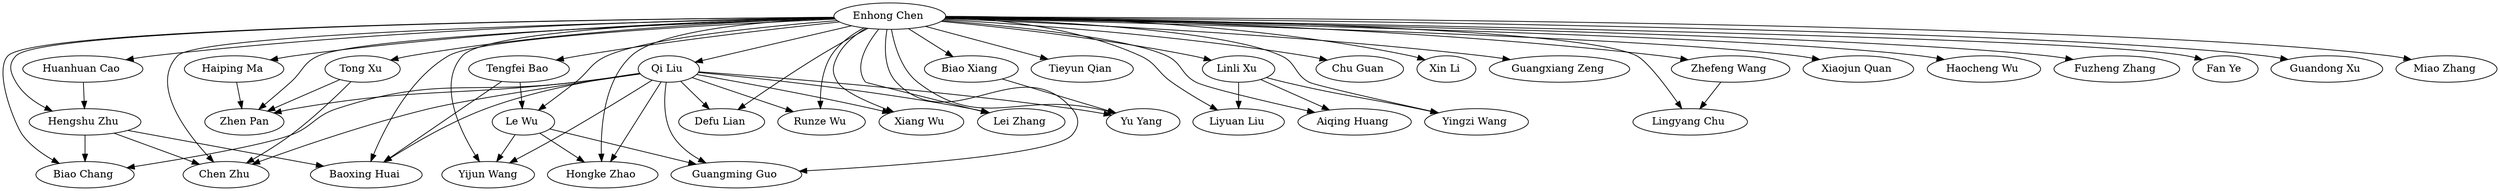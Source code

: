 strict digraph G{
"Enhong Chen " -> "Qi Liu "
"Enhong Chen " -> "Biao Chang "
"Enhong Chen " -> "Hengshu Zhu "
"Enhong Chen " -> "Le Wu "
"Enhong Chen " -> "Huanhuan Cao "
"Enhong Chen " -> "Tieyun Qian "
"Enhong Chen " -> "Linli Xu "
"Enhong Chen " -> "Yijun Wang"
"Enhong Chen " -> "Zhen Pan"
"Enhong Chen " -> "Hongke Zhao "
"Enhong Chen " -> "Liyuan Liu "
"Enhong Chen " -> "Chu Guan "
"Enhong Chen " -> "Xin Li "
"Enhong Chen " -> "Chen Zhu "
"Enhong Chen " -> "Aiqing Huang "
"Enhong Chen " -> "Guangxiang Zeng "
"Enhong Chen " -> "Tong Xu "
"Enhong Chen " -> "Tengfei Bao "
"Enhong Chen " -> "Lingyang Chu "
"Enhong Chen " -> "Guangming Guo "
"Enhong Chen " -> "Defu Lian "
"Enhong Chen " -> "Yu Yang "
"Enhong Chen " -> "Zhefeng Wang "
"Enhong Chen " -> "Biao Xiang "
"Enhong Chen " -> "Xiaojun Quan "
"Enhong Chen " -> "Haocheng Wu "
"Enhong Chen " -> "Runze Wu "
"Enhong Chen " -> "Fuzheng Zhang "
"Enhong Chen " -> "Haiping Ma "
"Enhong Chen " -> "Fan Ye "
"Enhong Chen " -> "Xiang Wu "
"Enhong Chen " -> "Guandong Xu "
"Enhong Chen " -> "Baoxing Huai "
"Haiping Ma " -> "Zhen Pan"
"Biao Xiang " -> "Yu Yang "
"Zhefeng Wang " -> "Lingyang Chu "
"Tengfei Bao " -> "Le Wu "
"Tengfei Bao " -> "Baoxing Huai "
"Le Wu " -> "Yijun Wang"
"Le Wu " -> "Hongke Zhao "
"Le Wu " -> "Guangming Guo "
"Tong Xu " -> "Zhen Pan"
"Linli Xu " -> "Liyuan Liu "
"Linli Xu " -> "Aiqing Huang "
"Huanhuan Cao " -> "Hengshu Zhu "
"Hengshu Zhu " -> "Biao Chang "
"Hengshu Zhu " -> "Chen Zhu "
"Hengshu Zhu " -> "Baoxing Huai "
"Qi Liu " -> "Defu Lian "
"Qi Liu " -> "Yijun Wang"
"Qi Liu " -> "Zhen Pan"
"Qi Liu " -> "Hongke Zhao "
"Qi Liu " -> "Chen Zhu "
"Qi Liu " -> "Guangming Guo "
"Qi Liu " -> "Yu Yang "
"Qi Liu " -> "Runze Wu "
"Qi Liu " -> "Xiang Wu "
"Qi Liu " -> "Lei Zhang "
"Qi Liu " -> "Baoxing Huai "
"Enhong Chen " -> "Yingzi Wang "
"Linli Xu " -> "Yingzi Wang "
"Enhong Chen " -> "Miao Zhang "
"Qi Liu " -> "Biao Chang "
"Tong Xu " -> "Chen Zhu "
"Enhong Chen " -> "Lei Zhang "
}
